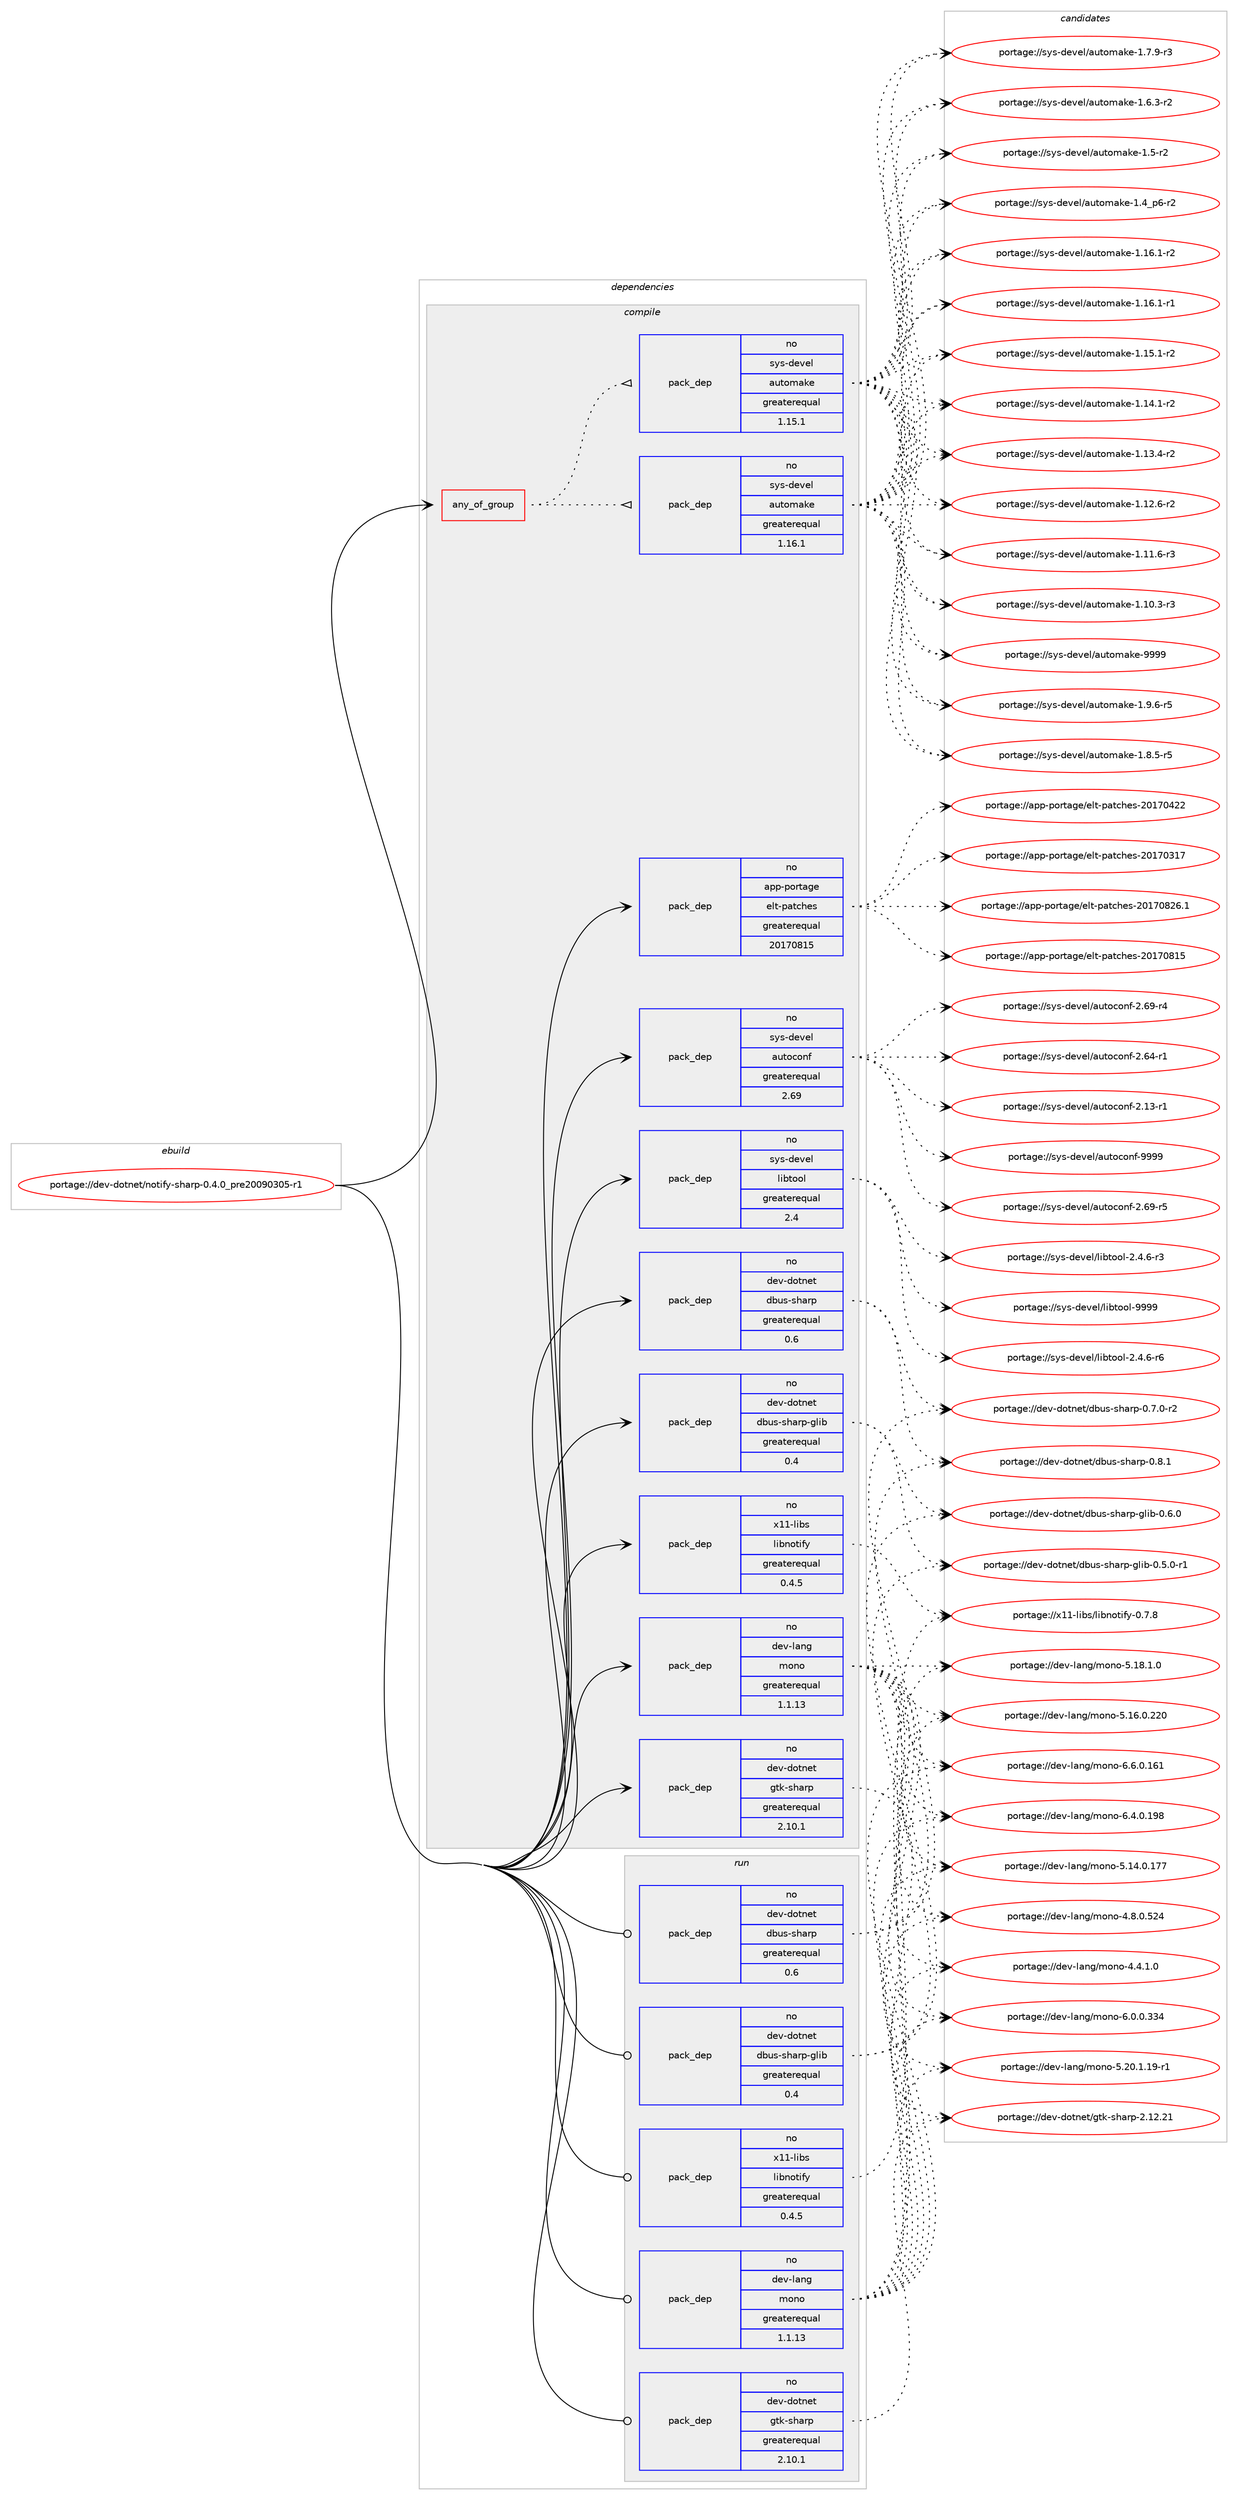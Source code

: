 digraph prolog {

# *************
# Graph options
# *************

newrank=true;
concentrate=true;
compound=true;
graph [rankdir=LR,fontname=Helvetica,fontsize=10,ranksep=1.5];#, ranksep=2.5, nodesep=0.2];
edge  [arrowhead=vee];
node  [fontname=Helvetica,fontsize=10];

# **********
# The ebuild
# **********

subgraph cluster_leftcol {
color=gray;
label=<<i>ebuild</i>>;
id [label="portage://dev-dotnet/notify-sharp-0.4.0_pre20090305-r1", color=red, width=4, href="../dev-dotnet/notify-sharp-0.4.0_pre20090305-r1.svg"];
}

# ****************
# The dependencies
# ****************

subgraph cluster_midcol {
color=gray;
label=<<i>dependencies</i>>;
subgraph cluster_compile {
fillcolor="#eeeeee";
style=filled;
label=<<i>compile</i>>;
subgraph any6919 {
dependency576028 [label=<<TABLE BORDER="0" CELLBORDER="1" CELLSPACING="0" CELLPADDING="4"><TR><TD CELLPADDING="10">any_of_group</TD></TR></TABLE>>, shape=none, color=red];subgraph pack433103 {
dependency576029 [label=<<TABLE BORDER="0" CELLBORDER="1" CELLSPACING="0" CELLPADDING="4" WIDTH="220"><TR><TD ROWSPAN="6" CELLPADDING="30">pack_dep</TD></TR><TR><TD WIDTH="110">no</TD></TR><TR><TD>sys-devel</TD></TR><TR><TD>automake</TD></TR><TR><TD>greaterequal</TD></TR><TR><TD>1.16.1</TD></TR></TABLE>>, shape=none, color=blue];
}
dependency576028:e -> dependency576029:w [weight=20,style="dotted",arrowhead="oinv"];
subgraph pack433104 {
dependency576030 [label=<<TABLE BORDER="0" CELLBORDER="1" CELLSPACING="0" CELLPADDING="4" WIDTH="220"><TR><TD ROWSPAN="6" CELLPADDING="30">pack_dep</TD></TR><TR><TD WIDTH="110">no</TD></TR><TR><TD>sys-devel</TD></TR><TR><TD>automake</TD></TR><TR><TD>greaterequal</TD></TR><TR><TD>1.15.1</TD></TR></TABLE>>, shape=none, color=blue];
}
dependency576028:e -> dependency576030:w [weight=20,style="dotted",arrowhead="oinv"];
}
id:e -> dependency576028:w [weight=20,style="solid",arrowhead="vee"];
subgraph pack433105 {
dependency576031 [label=<<TABLE BORDER="0" CELLBORDER="1" CELLSPACING="0" CELLPADDING="4" WIDTH="220"><TR><TD ROWSPAN="6" CELLPADDING="30">pack_dep</TD></TR><TR><TD WIDTH="110">no</TD></TR><TR><TD>app-portage</TD></TR><TR><TD>elt-patches</TD></TR><TR><TD>greaterequal</TD></TR><TR><TD>20170815</TD></TR></TABLE>>, shape=none, color=blue];
}
id:e -> dependency576031:w [weight=20,style="solid",arrowhead="vee"];
subgraph pack433106 {
dependency576032 [label=<<TABLE BORDER="0" CELLBORDER="1" CELLSPACING="0" CELLPADDING="4" WIDTH="220"><TR><TD ROWSPAN="6" CELLPADDING="30">pack_dep</TD></TR><TR><TD WIDTH="110">no</TD></TR><TR><TD>dev-dotnet</TD></TR><TR><TD>dbus-sharp</TD></TR><TR><TD>greaterequal</TD></TR><TR><TD>0.6</TD></TR></TABLE>>, shape=none, color=blue];
}
id:e -> dependency576032:w [weight=20,style="solid",arrowhead="vee"];
subgraph pack433107 {
dependency576033 [label=<<TABLE BORDER="0" CELLBORDER="1" CELLSPACING="0" CELLPADDING="4" WIDTH="220"><TR><TD ROWSPAN="6" CELLPADDING="30">pack_dep</TD></TR><TR><TD WIDTH="110">no</TD></TR><TR><TD>dev-dotnet</TD></TR><TR><TD>dbus-sharp-glib</TD></TR><TR><TD>greaterequal</TD></TR><TR><TD>0.4</TD></TR></TABLE>>, shape=none, color=blue];
}
id:e -> dependency576033:w [weight=20,style="solid",arrowhead="vee"];
subgraph pack433108 {
dependency576034 [label=<<TABLE BORDER="0" CELLBORDER="1" CELLSPACING="0" CELLPADDING="4" WIDTH="220"><TR><TD ROWSPAN="6" CELLPADDING="30">pack_dep</TD></TR><TR><TD WIDTH="110">no</TD></TR><TR><TD>dev-dotnet</TD></TR><TR><TD>gtk-sharp</TD></TR><TR><TD>greaterequal</TD></TR><TR><TD>2.10.1</TD></TR></TABLE>>, shape=none, color=blue];
}
id:e -> dependency576034:w [weight=20,style="solid",arrowhead="vee"];
subgraph pack433109 {
dependency576035 [label=<<TABLE BORDER="0" CELLBORDER="1" CELLSPACING="0" CELLPADDING="4" WIDTH="220"><TR><TD ROWSPAN="6" CELLPADDING="30">pack_dep</TD></TR><TR><TD WIDTH="110">no</TD></TR><TR><TD>dev-lang</TD></TR><TR><TD>mono</TD></TR><TR><TD>greaterequal</TD></TR><TR><TD>1.1.13</TD></TR></TABLE>>, shape=none, color=blue];
}
id:e -> dependency576035:w [weight=20,style="solid",arrowhead="vee"];
subgraph pack433110 {
dependency576036 [label=<<TABLE BORDER="0" CELLBORDER="1" CELLSPACING="0" CELLPADDING="4" WIDTH="220"><TR><TD ROWSPAN="6" CELLPADDING="30">pack_dep</TD></TR><TR><TD WIDTH="110">no</TD></TR><TR><TD>sys-devel</TD></TR><TR><TD>autoconf</TD></TR><TR><TD>greaterequal</TD></TR><TR><TD>2.69</TD></TR></TABLE>>, shape=none, color=blue];
}
id:e -> dependency576036:w [weight=20,style="solid",arrowhead="vee"];
subgraph pack433111 {
dependency576037 [label=<<TABLE BORDER="0" CELLBORDER="1" CELLSPACING="0" CELLPADDING="4" WIDTH="220"><TR><TD ROWSPAN="6" CELLPADDING="30">pack_dep</TD></TR><TR><TD WIDTH="110">no</TD></TR><TR><TD>sys-devel</TD></TR><TR><TD>libtool</TD></TR><TR><TD>greaterequal</TD></TR><TR><TD>2.4</TD></TR></TABLE>>, shape=none, color=blue];
}
id:e -> dependency576037:w [weight=20,style="solid",arrowhead="vee"];
subgraph pack433112 {
dependency576038 [label=<<TABLE BORDER="0" CELLBORDER="1" CELLSPACING="0" CELLPADDING="4" WIDTH="220"><TR><TD ROWSPAN="6" CELLPADDING="30">pack_dep</TD></TR><TR><TD WIDTH="110">no</TD></TR><TR><TD>x11-libs</TD></TR><TR><TD>libnotify</TD></TR><TR><TD>greaterequal</TD></TR><TR><TD>0.4.5</TD></TR></TABLE>>, shape=none, color=blue];
}
id:e -> dependency576038:w [weight=20,style="solid",arrowhead="vee"];
}
subgraph cluster_compileandrun {
fillcolor="#eeeeee";
style=filled;
label=<<i>compile and run</i>>;
}
subgraph cluster_run {
fillcolor="#eeeeee";
style=filled;
label=<<i>run</i>>;
subgraph pack433113 {
dependency576039 [label=<<TABLE BORDER="0" CELLBORDER="1" CELLSPACING="0" CELLPADDING="4" WIDTH="220"><TR><TD ROWSPAN="6" CELLPADDING="30">pack_dep</TD></TR><TR><TD WIDTH="110">no</TD></TR><TR><TD>dev-dotnet</TD></TR><TR><TD>dbus-sharp</TD></TR><TR><TD>greaterequal</TD></TR><TR><TD>0.6</TD></TR></TABLE>>, shape=none, color=blue];
}
id:e -> dependency576039:w [weight=20,style="solid",arrowhead="odot"];
subgraph pack433114 {
dependency576040 [label=<<TABLE BORDER="0" CELLBORDER="1" CELLSPACING="0" CELLPADDING="4" WIDTH="220"><TR><TD ROWSPAN="6" CELLPADDING="30">pack_dep</TD></TR><TR><TD WIDTH="110">no</TD></TR><TR><TD>dev-dotnet</TD></TR><TR><TD>dbus-sharp-glib</TD></TR><TR><TD>greaterequal</TD></TR><TR><TD>0.4</TD></TR></TABLE>>, shape=none, color=blue];
}
id:e -> dependency576040:w [weight=20,style="solid",arrowhead="odot"];
subgraph pack433115 {
dependency576041 [label=<<TABLE BORDER="0" CELLBORDER="1" CELLSPACING="0" CELLPADDING="4" WIDTH="220"><TR><TD ROWSPAN="6" CELLPADDING="30">pack_dep</TD></TR><TR><TD WIDTH="110">no</TD></TR><TR><TD>dev-dotnet</TD></TR><TR><TD>gtk-sharp</TD></TR><TR><TD>greaterequal</TD></TR><TR><TD>2.10.1</TD></TR></TABLE>>, shape=none, color=blue];
}
id:e -> dependency576041:w [weight=20,style="solid",arrowhead="odot"];
subgraph pack433116 {
dependency576042 [label=<<TABLE BORDER="0" CELLBORDER="1" CELLSPACING="0" CELLPADDING="4" WIDTH="220"><TR><TD ROWSPAN="6" CELLPADDING="30">pack_dep</TD></TR><TR><TD WIDTH="110">no</TD></TR><TR><TD>dev-lang</TD></TR><TR><TD>mono</TD></TR><TR><TD>greaterequal</TD></TR><TR><TD>1.1.13</TD></TR></TABLE>>, shape=none, color=blue];
}
id:e -> dependency576042:w [weight=20,style="solid",arrowhead="odot"];
subgraph pack433117 {
dependency576043 [label=<<TABLE BORDER="0" CELLBORDER="1" CELLSPACING="0" CELLPADDING="4" WIDTH="220"><TR><TD ROWSPAN="6" CELLPADDING="30">pack_dep</TD></TR><TR><TD WIDTH="110">no</TD></TR><TR><TD>x11-libs</TD></TR><TR><TD>libnotify</TD></TR><TR><TD>greaterequal</TD></TR><TR><TD>0.4.5</TD></TR></TABLE>>, shape=none, color=blue];
}
id:e -> dependency576043:w [weight=20,style="solid",arrowhead="odot"];
}
}

# **************
# The candidates
# **************

subgraph cluster_choices {
rank=same;
color=gray;
label=<<i>candidates</i>>;

subgraph choice433103 {
color=black;
nodesep=1;
choice115121115451001011181011084797117116111109971071014557575757 [label="portage://sys-devel/automake-9999", color=red, width=4,href="../sys-devel/automake-9999.svg"];
choice115121115451001011181011084797117116111109971071014549465746544511453 [label="portage://sys-devel/automake-1.9.6-r5", color=red, width=4,href="../sys-devel/automake-1.9.6-r5.svg"];
choice115121115451001011181011084797117116111109971071014549465646534511453 [label="portage://sys-devel/automake-1.8.5-r5", color=red, width=4,href="../sys-devel/automake-1.8.5-r5.svg"];
choice115121115451001011181011084797117116111109971071014549465546574511451 [label="portage://sys-devel/automake-1.7.9-r3", color=red, width=4,href="../sys-devel/automake-1.7.9-r3.svg"];
choice115121115451001011181011084797117116111109971071014549465446514511450 [label="portage://sys-devel/automake-1.6.3-r2", color=red, width=4,href="../sys-devel/automake-1.6.3-r2.svg"];
choice11512111545100101118101108479711711611110997107101454946534511450 [label="portage://sys-devel/automake-1.5-r2", color=red, width=4,href="../sys-devel/automake-1.5-r2.svg"];
choice115121115451001011181011084797117116111109971071014549465295112544511450 [label="portage://sys-devel/automake-1.4_p6-r2", color=red, width=4,href="../sys-devel/automake-1.4_p6-r2.svg"];
choice11512111545100101118101108479711711611110997107101454946495446494511450 [label="portage://sys-devel/automake-1.16.1-r2", color=red, width=4,href="../sys-devel/automake-1.16.1-r2.svg"];
choice11512111545100101118101108479711711611110997107101454946495446494511449 [label="portage://sys-devel/automake-1.16.1-r1", color=red, width=4,href="../sys-devel/automake-1.16.1-r1.svg"];
choice11512111545100101118101108479711711611110997107101454946495346494511450 [label="portage://sys-devel/automake-1.15.1-r2", color=red, width=4,href="../sys-devel/automake-1.15.1-r2.svg"];
choice11512111545100101118101108479711711611110997107101454946495246494511450 [label="portage://sys-devel/automake-1.14.1-r2", color=red, width=4,href="../sys-devel/automake-1.14.1-r2.svg"];
choice11512111545100101118101108479711711611110997107101454946495146524511450 [label="portage://sys-devel/automake-1.13.4-r2", color=red, width=4,href="../sys-devel/automake-1.13.4-r2.svg"];
choice11512111545100101118101108479711711611110997107101454946495046544511450 [label="portage://sys-devel/automake-1.12.6-r2", color=red, width=4,href="../sys-devel/automake-1.12.6-r2.svg"];
choice11512111545100101118101108479711711611110997107101454946494946544511451 [label="portage://sys-devel/automake-1.11.6-r3", color=red, width=4,href="../sys-devel/automake-1.11.6-r3.svg"];
choice11512111545100101118101108479711711611110997107101454946494846514511451 [label="portage://sys-devel/automake-1.10.3-r3", color=red, width=4,href="../sys-devel/automake-1.10.3-r3.svg"];
dependency576029:e -> choice115121115451001011181011084797117116111109971071014557575757:w [style=dotted,weight="100"];
dependency576029:e -> choice115121115451001011181011084797117116111109971071014549465746544511453:w [style=dotted,weight="100"];
dependency576029:e -> choice115121115451001011181011084797117116111109971071014549465646534511453:w [style=dotted,weight="100"];
dependency576029:e -> choice115121115451001011181011084797117116111109971071014549465546574511451:w [style=dotted,weight="100"];
dependency576029:e -> choice115121115451001011181011084797117116111109971071014549465446514511450:w [style=dotted,weight="100"];
dependency576029:e -> choice11512111545100101118101108479711711611110997107101454946534511450:w [style=dotted,weight="100"];
dependency576029:e -> choice115121115451001011181011084797117116111109971071014549465295112544511450:w [style=dotted,weight="100"];
dependency576029:e -> choice11512111545100101118101108479711711611110997107101454946495446494511450:w [style=dotted,weight="100"];
dependency576029:e -> choice11512111545100101118101108479711711611110997107101454946495446494511449:w [style=dotted,weight="100"];
dependency576029:e -> choice11512111545100101118101108479711711611110997107101454946495346494511450:w [style=dotted,weight="100"];
dependency576029:e -> choice11512111545100101118101108479711711611110997107101454946495246494511450:w [style=dotted,weight="100"];
dependency576029:e -> choice11512111545100101118101108479711711611110997107101454946495146524511450:w [style=dotted,weight="100"];
dependency576029:e -> choice11512111545100101118101108479711711611110997107101454946495046544511450:w [style=dotted,weight="100"];
dependency576029:e -> choice11512111545100101118101108479711711611110997107101454946494946544511451:w [style=dotted,weight="100"];
dependency576029:e -> choice11512111545100101118101108479711711611110997107101454946494846514511451:w [style=dotted,weight="100"];
}
subgraph choice433104 {
color=black;
nodesep=1;
choice115121115451001011181011084797117116111109971071014557575757 [label="portage://sys-devel/automake-9999", color=red, width=4,href="../sys-devel/automake-9999.svg"];
choice115121115451001011181011084797117116111109971071014549465746544511453 [label="portage://sys-devel/automake-1.9.6-r5", color=red, width=4,href="../sys-devel/automake-1.9.6-r5.svg"];
choice115121115451001011181011084797117116111109971071014549465646534511453 [label="portage://sys-devel/automake-1.8.5-r5", color=red, width=4,href="../sys-devel/automake-1.8.5-r5.svg"];
choice115121115451001011181011084797117116111109971071014549465546574511451 [label="portage://sys-devel/automake-1.7.9-r3", color=red, width=4,href="../sys-devel/automake-1.7.9-r3.svg"];
choice115121115451001011181011084797117116111109971071014549465446514511450 [label="portage://sys-devel/automake-1.6.3-r2", color=red, width=4,href="../sys-devel/automake-1.6.3-r2.svg"];
choice11512111545100101118101108479711711611110997107101454946534511450 [label="portage://sys-devel/automake-1.5-r2", color=red, width=4,href="../sys-devel/automake-1.5-r2.svg"];
choice115121115451001011181011084797117116111109971071014549465295112544511450 [label="portage://sys-devel/automake-1.4_p6-r2", color=red, width=4,href="../sys-devel/automake-1.4_p6-r2.svg"];
choice11512111545100101118101108479711711611110997107101454946495446494511450 [label="portage://sys-devel/automake-1.16.1-r2", color=red, width=4,href="../sys-devel/automake-1.16.1-r2.svg"];
choice11512111545100101118101108479711711611110997107101454946495446494511449 [label="portage://sys-devel/automake-1.16.1-r1", color=red, width=4,href="../sys-devel/automake-1.16.1-r1.svg"];
choice11512111545100101118101108479711711611110997107101454946495346494511450 [label="portage://sys-devel/automake-1.15.1-r2", color=red, width=4,href="../sys-devel/automake-1.15.1-r2.svg"];
choice11512111545100101118101108479711711611110997107101454946495246494511450 [label="portage://sys-devel/automake-1.14.1-r2", color=red, width=4,href="../sys-devel/automake-1.14.1-r2.svg"];
choice11512111545100101118101108479711711611110997107101454946495146524511450 [label="portage://sys-devel/automake-1.13.4-r2", color=red, width=4,href="../sys-devel/automake-1.13.4-r2.svg"];
choice11512111545100101118101108479711711611110997107101454946495046544511450 [label="portage://sys-devel/automake-1.12.6-r2", color=red, width=4,href="../sys-devel/automake-1.12.6-r2.svg"];
choice11512111545100101118101108479711711611110997107101454946494946544511451 [label="portage://sys-devel/automake-1.11.6-r3", color=red, width=4,href="../sys-devel/automake-1.11.6-r3.svg"];
choice11512111545100101118101108479711711611110997107101454946494846514511451 [label="portage://sys-devel/automake-1.10.3-r3", color=red, width=4,href="../sys-devel/automake-1.10.3-r3.svg"];
dependency576030:e -> choice115121115451001011181011084797117116111109971071014557575757:w [style=dotted,weight="100"];
dependency576030:e -> choice115121115451001011181011084797117116111109971071014549465746544511453:w [style=dotted,weight="100"];
dependency576030:e -> choice115121115451001011181011084797117116111109971071014549465646534511453:w [style=dotted,weight="100"];
dependency576030:e -> choice115121115451001011181011084797117116111109971071014549465546574511451:w [style=dotted,weight="100"];
dependency576030:e -> choice115121115451001011181011084797117116111109971071014549465446514511450:w [style=dotted,weight="100"];
dependency576030:e -> choice11512111545100101118101108479711711611110997107101454946534511450:w [style=dotted,weight="100"];
dependency576030:e -> choice115121115451001011181011084797117116111109971071014549465295112544511450:w [style=dotted,weight="100"];
dependency576030:e -> choice11512111545100101118101108479711711611110997107101454946495446494511450:w [style=dotted,weight="100"];
dependency576030:e -> choice11512111545100101118101108479711711611110997107101454946495446494511449:w [style=dotted,weight="100"];
dependency576030:e -> choice11512111545100101118101108479711711611110997107101454946495346494511450:w [style=dotted,weight="100"];
dependency576030:e -> choice11512111545100101118101108479711711611110997107101454946495246494511450:w [style=dotted,weight="100"];
dependency576030:e -> choice11512111545100101118101108479711711611110997107101454946495146524511450:w [style=dotted,weight="100"];
dependency576030:e -> choice11512111545100101118101108479711711611110997107101454946495046544511450:w [style=dotted,weight="100"];
dependency576030:e -> choice11512111545100101118101108479711711611110997107101454946494946544511451:w [style=dotted,weight="100"];
dependency576030:e -> choice11512111545100101118101108479711711611110997107101454946494846514511451:w [style=dotted,weight="100"];
}
subgraph choice433105 {
color=black;
nodesep=1;
choice971121124511211111411697103101471011081164511297116991041011154550484955485650544649 [label="portage://app-portage/elt-patches-20170826.1", color=red, width=4,href="../app-portage/elt-patches-20170826.1.svg"];
choice97112112451121111141169710310147101108116451129711699104101115455048495548564953 [label="portage://app-portage/elt-patches-20170815", color=red, width=4,href="../app-portage/elt-patches-20170815.svg"];
choice97112112451121111141169710310147101108116451129711699104101115455048495548525050 [label="portage://app-portage/elt-patches-20170422", color=red, width=4,href="../app-portage/elt-patches-20170422.svg"];
choice97112112451121111141169710310147101108116451129711699104101115455048495548514955 [label="portage://app-portage/elt-patches-20170317", color=red, width=4,href="../app-portage/elt-patches-20170317.svg"];
dependency576031:e -> choice971121124511211111411697103101471011081164511297116991041011154550484955485650544649:w [style=dotted,weight="100"];
dependency576031:e -> choice97112112451121111141169710310147101108116451129711699104101115455048495548564953:w [style=dotted,weight="100"];
dependency576031:e -> choice97112112451121111141169710310147101108116451129711699104101115455048495548525050:w [style=dotted,weight="100"];
dependency576031:e -> choice97112112451121111141169710310147101108116451129711699104101115455048495548514955:w [style=dotted,weight="100"];
}
subgraph choice433106 {
color=black;
nodesep=1;
choice1001011184510011111611010111647100981171154511510497114112454846564649 [label="portage://dev-dotnet/dbus-sharp-0.8.1", color=red, width=4,href="../dev-dotnet/dbus-sharp-0.8.1.svg"];
choice10010111845100111116110101116471009811711545115104971141124548465546484511450 [label="portage://dev-dotnet/dbus-sharp-0.7.0-r2", color=red, width=4,href="../dev-dotnet/dbus-sharp-0.7.0-r2.svg"];
dependency576032:e -> choice1001011184510011111611010111647100981171154511510497114112454846564649:w [style=dotted,weight="100"];
dependency576032:e -> choice10010111845100111116110101116471009811711545115104971141124548465546484511450:w [style=dotted,weight="100"];
}
subgraph choice433107 {
color=black;
nodesep=1;
choice10010111845100111116110101116471009811711545115104971141124510310810598454846544648 [label="portage://dev-dotnet/dbus-sharp-glib-0.6.0", color=red, width=4,href="../dev-dotnet/dbus-sharp-glib-0.6.0.svg"];
choice100101118451001111161101011164710098117115451151049711411245103108105984548465346484511449 [label="portage://dev-dotnet/dbus-sharp-glib-0.5.0-r1", color=red, width=4,href="../dev-dotnet/dbus-sharp-glib-0.5.0-r1.svg"];
dependency576033:e -> choice10010111845100111116110101116471009811711545115104971141124510310810598454846544648:w [style=dotted,weight="100"];
dependency576033:e -> choice100101118451001111161101011164710098117115451151049711411245103108105984548465346484511449:w [style=dotted,weight="100"];
}
subgraph choice433108 {
color=black;
nodesep=1;
choice100101118451001111161101011164710311610745115104971141124550464950465049 [label="portage://dev-dotnet/gtk-sharp-2.12.21", color=red, width=4,href="../dev-dotnet/gtk-sharp-2.12.21.svg"];
dependency576034:e -> choice100101118451001111161101011164710311610745115104971141124550464950465049:w [style=dotted,weight="100"];
}
subgraph choice433109 {
color=black;
nodesep=1;
choice10010111845108971101034710911111011145544654464846495449 [label="portage://dev-lang/mono-6.6.0.161", color=red, width=4,href="../dev-lang/mono-6.6.0.161.svg"];
choice10010111845108971101034710911111011145544652464846495756 [label="portage://dev-lang/mono-6.4.0.198", color=red, width=4,href="../dev-lang/mono-6.4.0.198.svg"];
choice10010111845108971101034710911111011145544648464846515152 [label="portage://dev-lang/mono-6.0.0.334", color=red, width=4,href="../dev-lang/mono-6.0.0.334.svg"];
choice100101118451089711010347109111110111455346504846494649574511449 [label="portage://dev-lang/mono-5.20.1.19-r1", color=red, width=4,href="../dev-lang/mono-5.20.1.19-r1.svg"];
choice100101118451089711010347109111110111455346495646494648 [label="portage://dev-lang/mono-5.18.1.0", color=red, width=4,href="../dev-lang/mono-5.18.1.0.svg"];
choice1001011184510897110103471091111101114553464954464846505048 [label="portage://dev-lang/mono-5.16.0.220", color=red, width=4,href="../dev-lang/mono-5.16.0.220.svg"];
choice1001011184510897110103471091111101114553464952464846495555 [label="portage://dev-lang/mono-5.14.0.177", color=red, width=4,href="../dev-lang/mono-5.14.0.177.svg"];
choice10010111845108971101034710911111011145524656464846535052 [label="portage://dev-lang/mono-4.8.0.524", color=red, width=4,href="../dev-lang/mono-4.8.0.524.svg"];
choice1001011184510897110103471091111101114552465246494648 [label="portage://dev-lang/mono-4.4.1.0", color=red, width=4,href="../dev-lang/mono-4.4.1.0.svg"];
dependency576035:e -> choice10010111845108971101034710911111011145544654464846495449:w [style=dotted,weight="100"];
dependency576035:e -> choice10010111845108971101034710911111011145544652464846495756:w [style=dotted,weight="100"];
dependency576035:e -> choice10010111845108971101034710911111011145544648464846515152:w [style=dotted,weight="100"];
dependency576035:e -> choice100101118451089711010347109111110111455346504846494649574511449:w [style=dotted,weight="100"];
dependency576035:e -> choice100101118451089711010347109111110111455346495646494648:w [style=dotted,weight="100"];
dependency576035:e -> choice1001011184510897110103471091111101114553464954464846505048:w [style=dotted,weight="100"];
dependency576035:e -> choice1001011184510897110103471091111101114553464952464846495555:w [style=dotted,weight="100"];
dependency576035:e -> choice10010111845108971101034710911111011145524656464846535052:w [style=dotted,weight="100"];
dependency576035:e -> choice1001011184510897110103471091111101114552465246494648:w [style=dotted,weight="100"];
}
subgraph choice433110 {
color=black;
nodesep=1;
choice115121115451001011181011084797117116111991111101024557575757 [label="portage://sys-devel/autoconf-9999", color=red, width=4,href="../sys-devel/autoconf-9999.svg"];
choice1151211154510010111810110847971171161119911111010245504654574511453 [label="portage://sys-devel/autoconf-2.69-r5", color=red, width=4,href="../sys-devel/autoconf-2.69-r5.svg"];
choice1151211154510010111810110847971171161119911111010245504654574511452 [label="portage://sys-devel/autoconf-2.69-r4", color=red, width=4,href="../sys-devel/autoconf-2.69-r4.svg"];
choice1151211154510010111810110847971171161119911111010245504654524511449 [label="portage://sys-devel/autoconf-2.64-r1", color=red, width=4,href="../sys-devel/autoconf-2.64-r1.svg"];
choice1151211154510010111810110847971171161119911111010245504649514511449 [label="portage://sys-devel/autoconf-2.13-r1", color=red, width=4,href="../sys-devel/autoconf-2.13-r1.svg"];
dependency576036:e -> choice115121115451001011181011084797117116111991111101024557575757:w [style=dotted,weight="100"];
dependency576036:e -> choice1151211154510010111810110847971171161119911111010245504654574511453:w [style=dotted,weight="100"];
dependency576036:e -> choice1151211154510010111810110847971171161119911111010245504654574511452:w [style=dotted,weight="100"];
dependency576036:e -> choice1151211154510010111810110847971171161119911111010245504654524511449:w [style=dotted,weight="100"];
dependency576036:e -> choice1151211154510010111810110847971171161119911111010245504649514511449:w [style=dotted,weight="100"];
}
subgraph choice433111 {
color=black;
nodesep=1;
choice1151211154510010111810110847108105981161111111084557575757 [label="portage://sys-devel/libtool-9999", color=red, width=4,href="../sys-devel/libtool-9999.svg"];
choice1151211154510010111810110847108105981161111111084550465246544511454 [label="portage://sys-devel/libtool-2.4.6-r6", color=red, width=4,href="../sys-devel/libtool-2.4.6-r6.svg"];
choice1151211154510010111810110847108105981161111111084550465246544511451 [label="portage://sys-devel/libtool-2.4.6-r3", color=red, width=4,href="../sys-devel/libtool-2.4.6-r3.svg"];
dependency576037:e -> choice1151211154510010111810110847108105981161111111084557575757:w [style=dotted,weight="100"];
dependency576037:e -> choice1151211154510010111810110847108105981161111111084550465246544511454:w [style=dotted,weight="100"];
dependency576037:e -> choice1151211154510010111810110847108105981161111111084550465246544511451:w [style=dotted,weight="100"];
}
subgraph choice433112 {
color=black;
nodesep=1;
choice120494945108105981154710810598110111116105102121454846554656 [label="portage://x11-libs/libnotify-0.7.8", color=red, width=4,href="../x11-libs/libnotify-0.7.8.svg"];
dependency576038:e -> choice120494945108105981154710810598110111116105102121454846554656:w [style=dotted,weight="100"];
}
subgraph choice433113 {
color=black;
nodesep=1;
choice1001011184510011111611010111647100981171154511510497114112454846564649 [label="portage://dev-dotnet/dbus-sharp-0.8.1", color=red, width=4,href="../dev-dotnet/dbus-sharp-0.8.1.svg"];
choice10010111845100111116110101116471009811711545115104971141124548465546484511450 [label="portage://dev-dotnet/dbus-sharp-0.7.0-r2", color=red, width=4,href="../dev-dotnet/dbus-sharp-0.7.0-r2.svg"];
dependency576039:e -> choice1001011184510011111611010111647100981171154511510497114112454846564649:w [style=dotted,weight="100"];
dependency576039:e -> choice10010111845100111116110101116471009811711545115104971141124548465546484511450:w [style=dotted,weight="100"];
}
subgraph choice433114 {
color=black;
nodesep=1;
choice10010111845100111116110101116471009811711545115104971141124510310810598454846544648 [label="portage://dev-dotnet/dbus-sharp-glib-0.6.0", color=red, width=4,href="../dev-dotnet/dbus-sharp-glib-0.6.0.svg"];
choice100101118451001111161101011164710098117115451151049711411245103108105984548465346484511449 [label="portage://dev-dotnet/dbus-sharp-glib-0.5.0-r1", color=red, width=4,href="../dev-dotnet/dbus-sharp-glib-0.5.0-r1.svg"];
dependency576040:e -> choice10010111845100111116110101116471009811711545115104971141124510310810598454846544648:w [style=dotted,weight="100"];
dependency576040:e -> choice100101118451001111161101011164710098117115451151049711411245103108105984548465346484511449:w [style=dotted,weight="100"];
}
subgraph choice433115 {
color=black;
nodesep=1;
choice100101118451001111161101011164710311610745115104971141124550464950465049 [label="portage://dev-dotnet/gtk-sharp-2.12.21", color=red, width=4,href="../dev-dotnet/gtk-sharp-2.12.21.svg"];
dependency576041:e -> choice100101118451001111161101011164710311610745115104971141124550464950465049:w [style=dotted,weight="100"];
}
subgraph choice433116 {
color=black;
nodesep=1;
choice10010111845108971101034710911111011145544654464846495449 [label="portage://dev-lang/mono-6.6.0.161", color=red, width=4,href="../dev-lang/mono-6.6.0.161.svg"];
choice10010111845108971101034710911111011145544652464846495756 [label="portage://dev-lang/mono-6.4.0.198", color=red, width=4,href="../dev-lang/mono-6.4.0.198.svg"];
choice10010111845108971101034710911111011145544648464846515152 [label="portage://dev-lang/mono-6.0.0.334", color=red, width=4,href="../dev-lang/mono-6.0.0.334.svg"];
choice100101118451089711010347109111110111455346504846494649574511449 [label="portage://dev-lang/mono-5.20.1.19-r1", color=red, width=4,href="../dev-lang/mono-5.20.1.19-r1.svg"];
choice100101118451089711010347109111110111455346495646494648 [label="portage://dev-lang/mono-5.18.1.0", color=red, width=4,href="../dev-lang/mono-5.18.1.0.svg"];
choice1001011184510897110103471091111101114553464954464846505048 [label="portage://dev-lang/mono-5.16.0.220", color=red, width=4,href="../dev-lang/mono-5.16.0.220.svg"];
choice1001011184510897110103471091111101114553464952464846495555 [label="portage://dev-lang/mono-5.14.0.177", color=red, width=4,href="../dev-lang/mono-5.14.0.177.svg"];
choice10010111845108971101034710911111011145524656464846535052 [label="portage://dev-lang/mono-4.8.0.524", color=red, width=4,href="../dev-lang/mono-4.8.0.524.svg"];
choice1001011184510897110103471091111101114552465246494648 [label="portage://dev-lang/mono-4.4.1.0", color=red, width=4,href="../dev-lang/mono-4.4.1.0.svg"];
dependency576042:e -> choice10010111845108971101034710911111011145544654464846495449:w [style=dotted,weight="100"];
dependency576042:e -> choice10010111845108971101034710911111011145544652464846495756:w [style=dotted,weight="100"];
dependency576042:e -> choice10010111845108971101034710911111011145544648464846515152:w [style=dotted,weight="100"];
dependency576042:e -> choice100101118451089711010347109111110111455346504846494649574511449:w [style=dotted,weight="100"];
dependency576042:e -> choice100101118451089711010347109111110111455346495646494648:w [style=dotted,weight="100"];
dependency576042:e -> choice1001011184510897110103471091111101114553464954464846505048:w [style=dotted,weight="100"];
dependency576042:e -> choice1001011184510897110103471091111101114553464952464846495555:w [style=dotted,weight="100"];
dependency576042:e -> choice10010111845108971101034710911111011145524656464846535052:w [style=dotted,weight="100"];
dependency576042:e -> choice1001011184510897110103471091111101114552465246494648:w [style=dotted,weight="100"];
}
subgraph choice433117 {
color=black;
nodesep=1;
choice120494945108105981154710810598110111116105102121454846554656 [label="portage://x11-libs/libnotify-0.7.8", color=red, width=4,href="../x11-libs/libnotify-0.7.8.svg"];
dependency576043:e -> choice120494945108105981154710810598110111116105102121454846554656:w [style=dotted,weight="100"];
}
}

}
